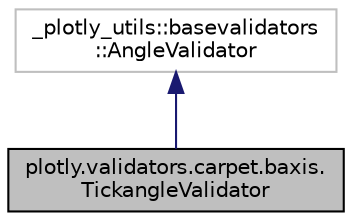 digraph "plotly.validators.carpet.baxis.TickangleValidator"
{
 // LATEX_PDF_SIZE
  edge [fontname="Helvetica",fontsize="10",labelfontname="Helvetica",labelfontsize="10"];
  node [fontname="Helvetica",fontsize="10",shape=record];
  Node1 [label="plotly.validators.carpet.baxis.\lTickangleValidator",height=0.2,width=0.4,color="black", fillcolor="grey75", style="filled", fontcolor="black",tooltip=" "];
  Node2 -> Node1 [dir="back",color="midnightblue",fontsize="10",style="solid",fontname="Helvetica"];
  Node2 [label="_plotly_utils::basevalidators\l::AngleValidator",height=0.2,width=0.4,color="grey75", fillcolor="white", style="filled",tooltip=" "];
}
